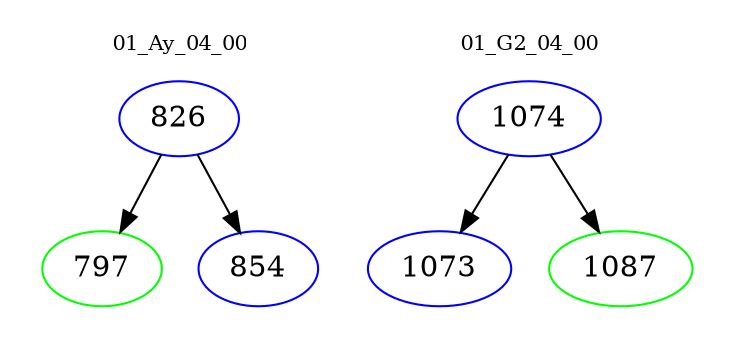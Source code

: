 digraph{
subgraph cluster_0 {
color = white
label = "01_Ay_04_00";
fontsize=10;
T0_826 [label="826", color="blue"]
T0_826 -> T0_797 [color="black"]
T0_797 [label="797", color="green"]
T0_826 -> T0_854 [color="black"]
T0_854 [label="854", color="blue"]
}
subgraph cluster_1 {
color = white
label = "01_G2_04_00";
fontsize=10;
T1_1074 [label="1074", color="blue"]
T1_1074 -> T1_1073 [color="black"]
T1_1073 [label="1073", color="blue"]
T1_1074 -> T1_1087 [color="black"]
T1_1087 [label="1087", color="green"]
}
}
